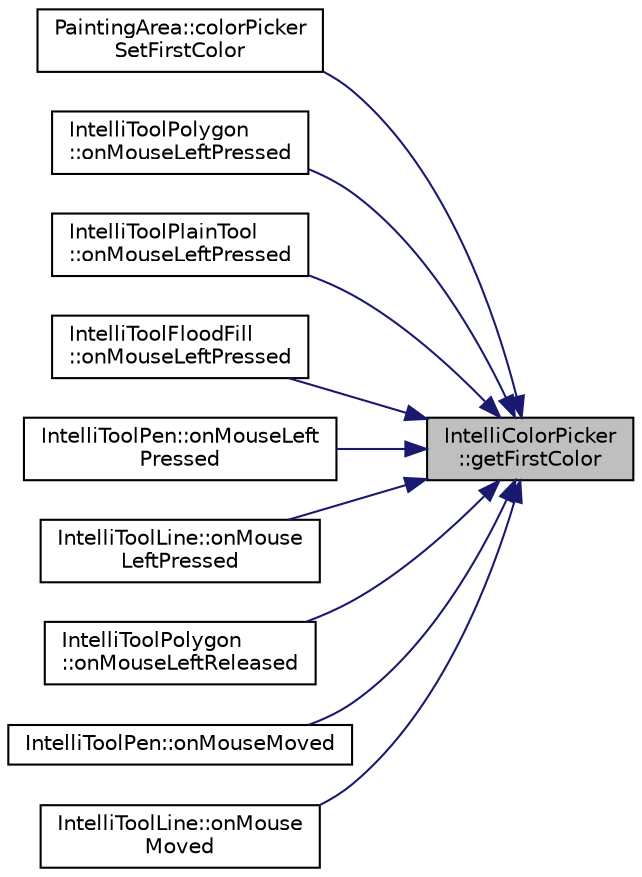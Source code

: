 digraph "IntelliColorPicker::getFirstColor"
{
 // LATEX_PDF_SIZE
  edge [fontname="Helvetica",fontsize="10",labelfontname="Helvetica",labelfontsize="10"];
  node [fontname="Helvetica",fontsize="10",shape=record];
  rankdir="RL";
  Node1 [label="IntelliColorPicker\l::getFirstColor",height=0.2,width=0.4,color="black", fillcolor="grey75", style="filled", fontcolor="black",tooltip="A function to read the primary selected color."];
  Node1 -> Node2 [dir="back",color="midnightblue",fontsize="10",style="solid",fontname="Helvetica"];
  Node2 [label="PaintingArea::colorPicker\lSetFirstColor",height=0.2,width=0.4,color="black", fillcolor="white", style="filled",URL="$class_painting_area.html#a4735d4cf1dc58a9096d904e74c39c4df",tooltip=" "];
  Node1 -> Node3 [dir="back",color="midnightblue",fontsize="10",style="solid",fontname="Helvetica"];
  Node3 [label="IntelliToolPolygon\l::onMouseLeftPressed",height=0.2,width=0.4,color="black", fillcolor="white", style="filled",URL="$class_intelli_tool_polygon.html#ad5d3b741be6d0647a9cdc9da2cb8bc3d",tooltip="A function managing the left click Pressed of a Mouse. Resetting the current draw...."];
  Node1 -> Node4 [dir="back",color="midnightblue",fontsize="10",style="solid",fontname="Helvetica"];
  Node4 [label="IntelliToolPlainTool\l::onMouseLeftPressed",height=0.2,width=0.4,color="black", fillcolor="white", style="filled",URL="$class_intelli_tool_plain_tool.html#ab786dd5fa80af863246013d43c4b7ac9",tooltip="A function managing the left click pressed of a mouse. Filling the whole canvas."];
  Node1 -> Node5 [dir="back",color="midnightblue",fontsize="10",style="solid",fontname="Helvetica"];
  Node5 [label="IntelliToolFloodFill\l::onMouseLeftPressed",height=0.2,width=0.4,color="black", fillcolor="white", style="filled",URL="$class_intelli_tool_flood_fill.html#ac85e3cb6233508ff9612833a8d9e3961",tooltip="A function managing the left click pressed of a mouse. Sets the point to flood fill around and does t..."];
  Node1 -> Node6 [dir="back",color="midnightblue",fontsize="10",style="solid",fontname="Helvetica"];
  Node6 [label="IntelliToolPen::onMouseLeft\lPressed",height=0.2,width=0.4,color="black", fillcolor="white", style="filled",URL="$class_intelli_tool_pen.html#a8ff40aef6d38eb55af31a19322429205",tooltip="A function managing the left click pressed of a mouse. Starting the drawing procedure."];
  Node1 -> Node7 [dir="back",color="midnightblue",fontsize="10",style="solid",fontname="Helvetica"];
  Node7 [label="IntelliToolLine::onMouse\lLeftPressed",height=0.2,width=0.4,color="black", fillcolor="white", style="filled",URL="$class_intelli_tool_line.html#a155d676a5f98311217eb095be4759846",tooltip="A function managing the left click pressed of a mouse. Sets the starting point of the line."];
  Node1 -> Node8 [dir="back",color="midnightblue",fontsize="10",style="solid",fontname="Helvetica"];
  Node8 [label="IntelliToolPolygon\l::onMouseLeftReleased",height=0.2,width=0.4,color="black", fillcolor="white", style="filled",URL="$class_intelli_tool_polygon.html#a4e1473ff408ae2e11cf6a43f6f575f21",tooltip="A function managing the left click Released of a Mouse. Call this in child classes!"];
  Node1 -> Node9 [dir="back",color="midnightblue",fontsize="10",style="solid",fontname="Helvetica"];
  Node9 [label="IntelliToolPen::onMouseMoved",height=0.2,width=0.4,color="black", fillcolor="white", style="filled",URL="$class_intelli_tool_pen.html#a58d1d636497b630647ce0c4d652737c2",tooltip="A function managing the mouse moved event. To draw the line."];
  Node1 -> Node10 [dir="back",color="midnightblue",fontsize="10",style="solid",fontname="Helvetica"];
  Node10 [label="IntelliToolLine::onMouse\lMoved",height=0.2,width=0.4,color="black", fillcolor="white", style="filled",URL="$class_intelli_tool_line.html#abc6324ef0778823fe7e35aef8ae37f9b",tooltip="A function managing the mouse moved event. Drawing a Line from the startpoint to the current mouse po..."];
}
